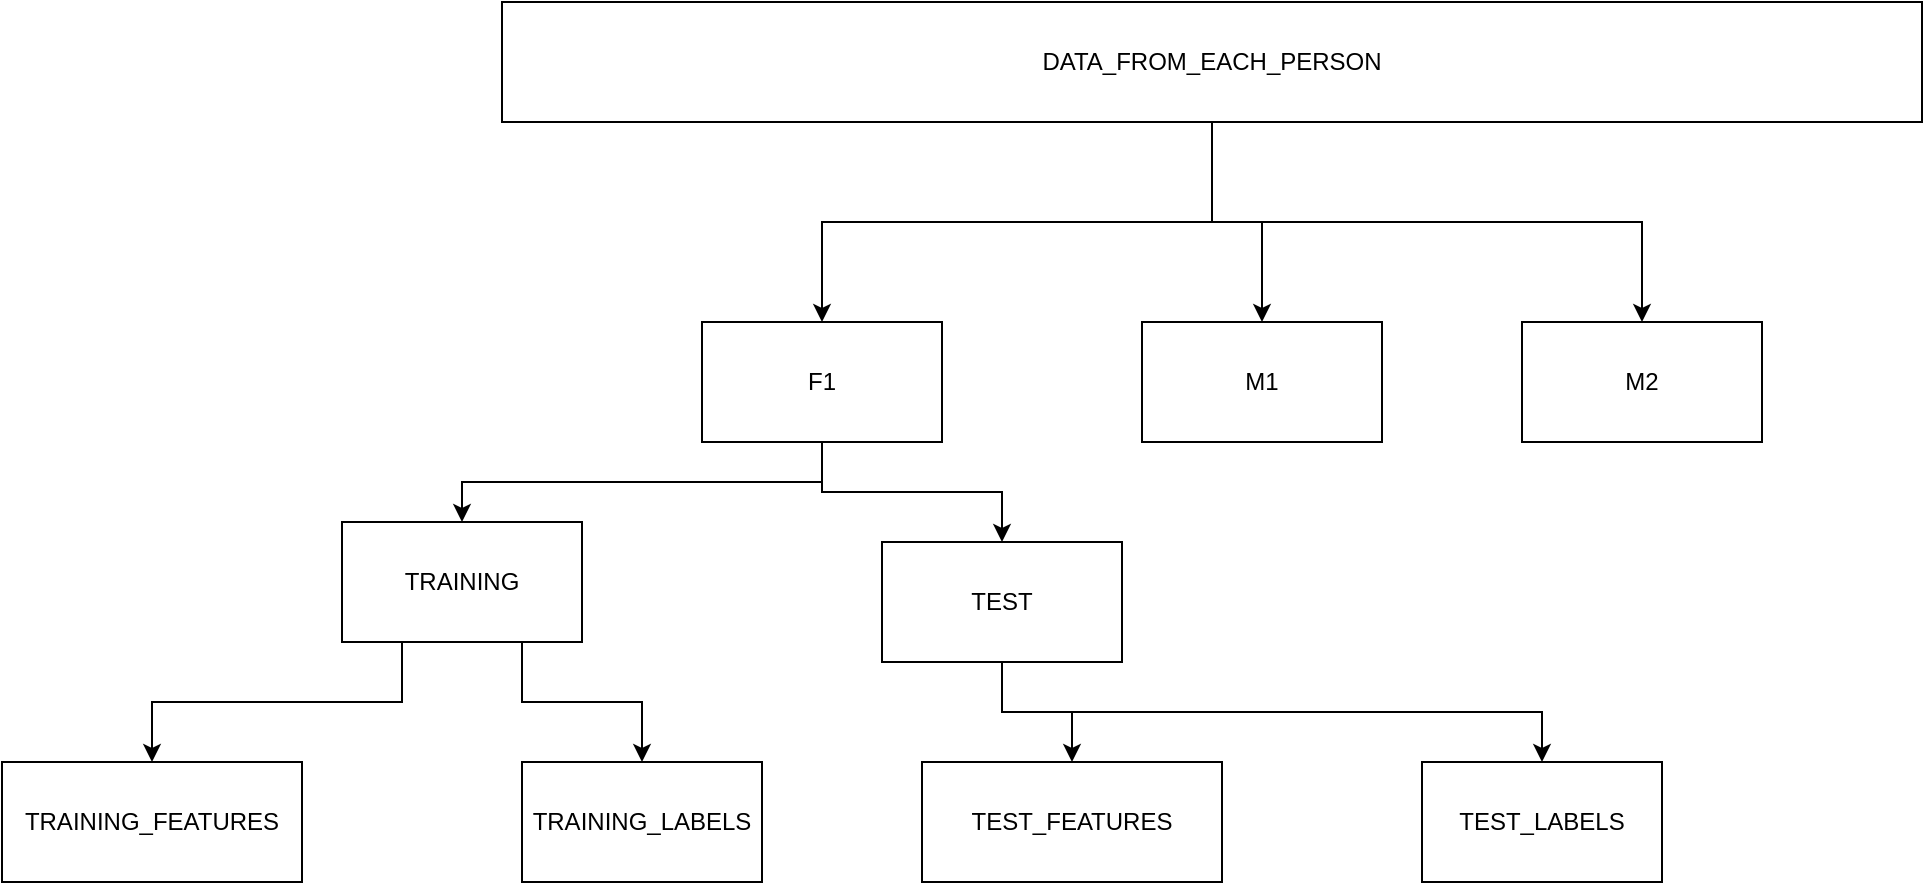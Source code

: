<mxfile version="12.0.0" type="device" pages="1"><diagram id="VgoOOX4OODZ_dKRDnq6D" name="Page-1"><mxGraphModel dx="1681" dy="436" grid="1" gridSize="10" guides="1" tooltips="1" connect="1" arrows="1" fold="1" page="1" pageScale="1" pageWidth="827" pageHeight="1169" math="0" shadow="0"><root><mxCell id="0"/><mxCell id="1" parent="0"/><mxCell id="nviI-v61wxG4umI7ZyCe-15" style="edgeStyle=orthogonalEdgeStyle;rounded=0;orthogonalLoop=1;jettySize=auto;html=1;exitX=0.5;exitY=1;exitDx=0;exitDy=0;" edge="1" parent="1" source="nviI-v61wxG4umI7ZyCe-1" target="nviI-v61wxG4umI7ZyCe-2"><mxGeometry relative="1" as="geometry"/></mxCell><mxCell id="nviI-v61wxG4umI7ZyCe-16" style="edgeStyle=orthogonalEdgeStyle;rounded=0;orthogonalLoop=1;jettySize=auto;html=1;exitX=0.5;exitY=1;exitDx=0;exitDy=0;" edge="1" parent="1" source="nviI-v61wxG4umI7ZyCe-1" target="nviI-v61wxG4umI7ZyCe-3"><mxGeometry relative="1" as="geometry"/></mxCell><mxCell id="nviI-v61wxG4umI7ZyCe-17" style="edgeStyle=orthogonalEdgeStyle;rounded=0;orthogonalLoop=1;jettySize=auto;html=1;exitX=0.5;exitY=1;exitDx=0;exitDy=0;" edge="1" parent="1" source="nviI-v61wxG4umI7ZyCe-1" target="nviI-v61wxG4umI7ZyCe-4"><mxGeometry relative="1" as="geometry"/></mxCell><mxCell id="nviI-v61wxG4umI7ZyCe-1" value="DATA_FROM_EACH_PERSON&lt;br&gt;" style="rounded=0;whiteSpace=wrap;html=1;" vertex="1" parent="1"><mxGeometry x="20" y="20" width="710" height="60" as="geometry"/></mxCell><mxCell id="nviI-v61wxG4umI7ZyCe-12" style="edgeStyle=orthogonalEdgeStyle;rounded=0;orthogonalLoop=1;jettySize=auto;html=1;exitX=0.5;exitY=1;exitDx=0;exitDy=0;" edge="1" parent="1" source="nviI-v61wxG4umI7ZyCe-2" target="nviI-v61wxG4umI7ZyCe-5"><mxGeometry relative="1" as="geometry"/></mxCell><mxCell id="nviI-v61wxG4umI7ZyCe-14" style="edgeStyle=orthogonalEdgeStyle;rounded=0;orthogonalLoop=1;jettySize=auto;html=1;exitX=0.5;exitY=1;exitDx=0;exitDy=0;" edge="1" parent="1" source="nviI-v61wxG4umI7ZyCe-2" target="nviI-v61wxG4umI7ZyCe-6"><mxGeometry relative="1" as="geometry"/></mxCell><mxCell id="nviI-v61wxG4umI7ZyCe-2" value="F1" style="rounded=0;whiteSpace=wrap;html=1;" vertex="1" parent="1"><mxGeometry x="120" y="180" width="120" height="60" as="geometry"/></mxCell><mxCell id="nviI-v61wxG4umI7ZyCe-3" value="M1" style="rounded=0;whiteSpace=wrap;html=1;" vertex="1" parent="1"><mxGeometry x="340" y="180" width="120" height="60" as="geometry"/></mxCell><mxCell id="nviI-v61wxG4umI7ZyCe-4" value="M2" style="rounded=0;whiteSpace=wrap;html=1;" vertex="1" parent="1"><mxGeometry x="530" y="180" width="120" height="60" as="geometry"/></mxCell><mxCell id="nviI-v61wxG4umI7ZyCe-11" style="edgeStyle=orthogonalEdgeStyle;rounded=0;orthogonalLoop=1;jettySize=auto;html=1;exitX=0.75;exitY=1;exitDx=0;exitDy=0;" edge="1" parent="1" source="nviI-v61wxG4umI7ZyCe-5" target="nviI-v61wxG4umI7ZyCe-8"><mxGeometry relative="1" as="geometry"/></mxCell><mxCell id="nviI-v61wxG4umI7ZyCe-13" style="edgeStyle=orthogonalEdgeStyle;rounded=0;orthogonalLoop=1;jettySize=auto;html=1;exitX=0.25;exitY=1;exitDx=0;exitDy=0;" edge="1" parent="1" source="nviI-v61wxG4umI7ZyCe-5" target="nviI-v61wxG4umI7ZyCe-7"><mxGeometry relative="1" as="geometry"/></mxCell><mxCell id="nviI-v61wxG4umI7ZyCe-5" value="TRAINING" style="rounded=0;whiteSpace=wrap;html=1;" vertex="1" parent="1"><mxGeometry x="-60" y="280" width="120" height="60" as="geometry"/></mxCell><mxCell id="nviI-v61wxG4umI7ZyCe-20" style="edgeStyle=orthogonalEdgeStyle;rounded=0;orthogonalLoop=1;jettySize=auto;html=1;exitX=0.5;exitY=1;exitDx=0;exitDy=0;" edge="1" parent="1" source="nviI-v61wxG4umI7ZyCe-6" target="nviI-v61wxG4umI7ZyCe-18"><mxGeometry relative="1" as="geometry"/></mxCell><mxCell id="nviI-v61wxG4umI7ZyCe-21" style="edgeStyle=orthogonalEdgeStyle;rounded=0;orthogonalLoop=1;jettySize=auto;html=1;exitX=0.5;exitY=1;exitDx=0;exitDy=0;" edge="1" parent="1" source="nviI-v61wxG4umI7ZyCe-6" target="nviI-v61wxG4umI7ZyCe-19"><mxGeometry relative="1" as="geometry"/></mxCell><mxCell id="nviI-v61wxG4umI7ZyCe-6" value="TEST" style="rounded=0;whiteSpace=wrap;html=1;" vertex="1" parent="1"><mxGeometry x="210" y="290" width="120" height="60" as="geometry"/></mxCell><mxCell id="nviI-v61wxG4umI7ZyCe-7" value="TRAINING_FEATURES" style="rounded=0;whiteSpace=wrap;html=1;" vertex="1" parent="1"><mxGeometry x="-230" y="400" width="150" height="60" as="geometry"/></mxCell><mxCell id="nviI-v61wxG4umI7ZyCe-8" value="TRAINING_LABELS" style="rounded=0;whiteSpace=wrap;html=1;" vertex="1" parent="1"><mxGeometry x="30" y="400" width="120" height="60" as="geometry"/></mxCell><mxCell id="nviI-v61wxG4umI7ZyCe-18" value="TEST_FEATURES" style="rounded=0;whiteSpace=wrap;html=1;" vertex="1" parent="1"><mxGeometry x="230" y="400" width="150" height="60" as="geometry"/></mxCell><mxCell id="nviI-v61wxG4umI7ZyCe-19" value="TEST_LABELS" style="rounded=0;whiteSpace=wrap;html=1;" vertex="1" parent="1"><mxGeometry x="480" y="400" width="120" height="60" as="geometry"/></mxCell></root></mxGraphModel></diagram></mxfile>